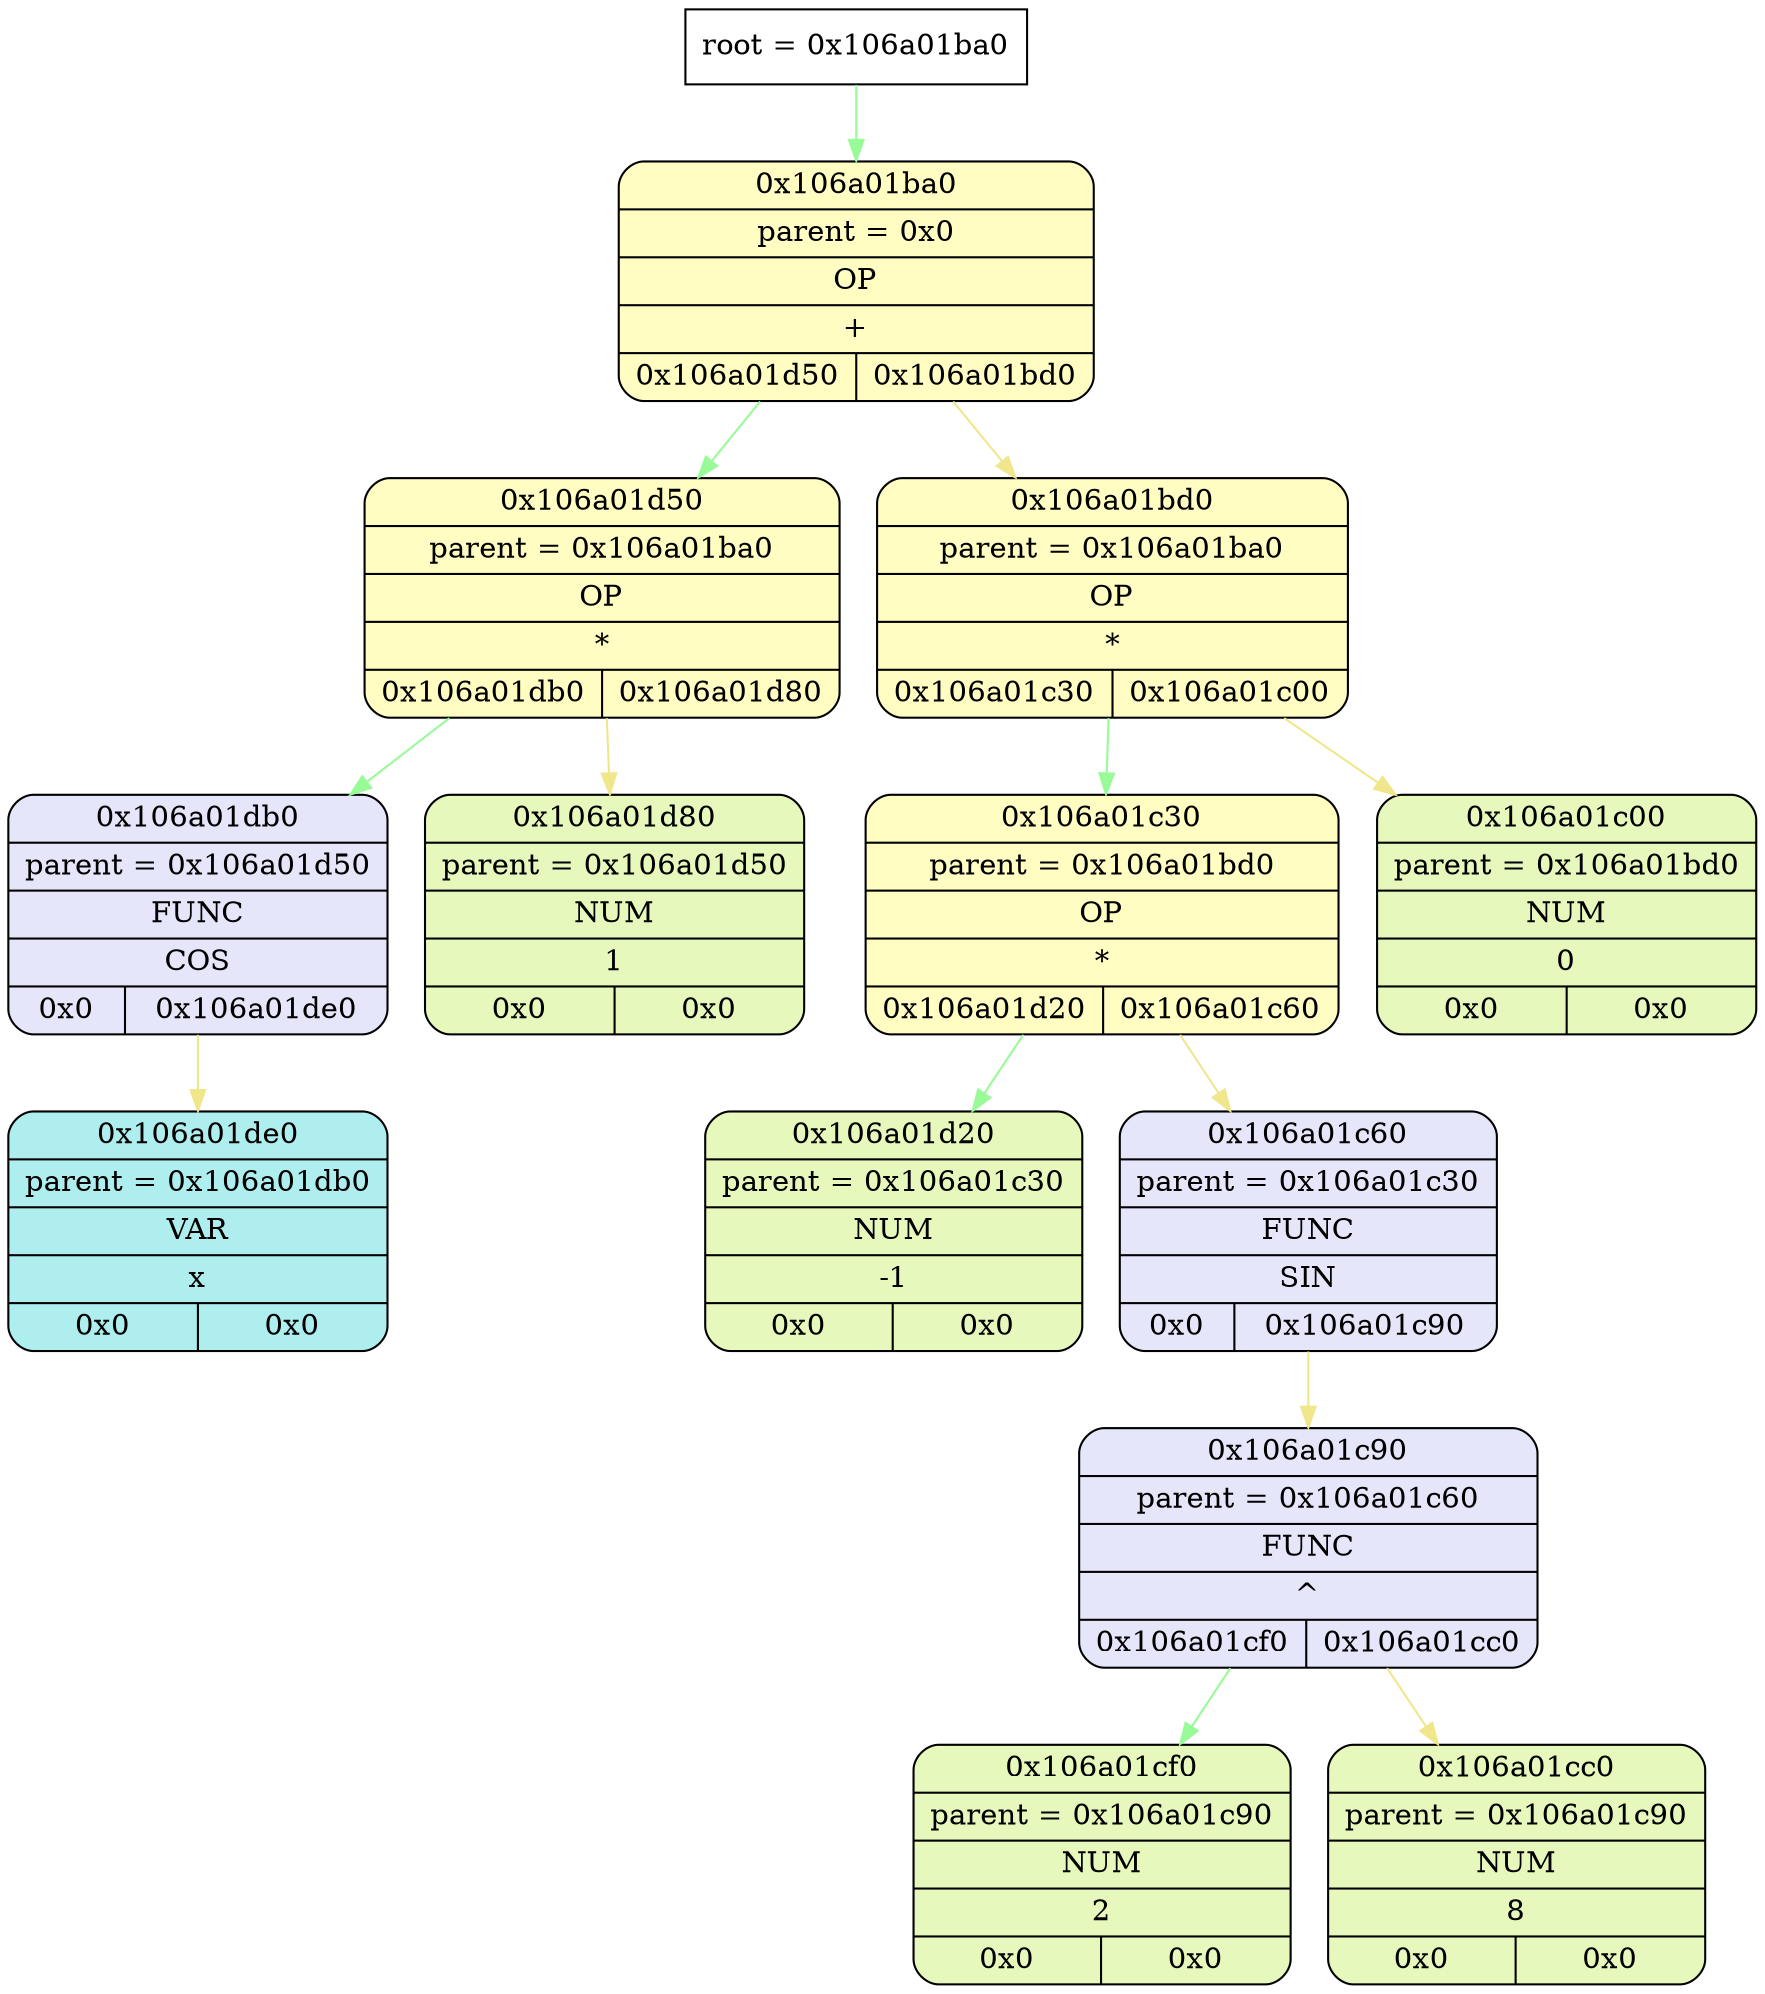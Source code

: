 digraph
{
    node_info[shape = record, label = "{root = 0x106a01ba0}"];

    node_info->node_0x106a01ba0 [color = "#98FB98"];
    node_0x106a01ba0[shape = Mrecord, label = "{{0x106a01ba0} | {parent =  0x0} | {OP} | {+} | {0x106a01d50 | 0x106a01bd0}}",
                style="filled", fillcolor="#FFFDC2"];
    node_0x106a01d50[shape = Mrecord, label = "{{0x106a01d50} | {parent =  0x106a01ba0} | {OP} | {*} | {0x106a01db0 | 0x106a01d80}}",
                style="filled", fillcolor="#FFFDC2"];
    node_0x106a01db0[shape = Mrecord, label = "{{0x106a01db0} | {parent =  0x106a01d50} | {FUNC} | {COS} | {0x0 | 0x106a01de0}}",
                style="filled", fillcolor="#E6E6FA"];
    node_0x106a01de0[shape = Mrecord, label = "{{0x106a01de0} | {parent =  0x106a01db0} | {VAR} | {x} | {0x0 | 0x0}}",
                style="filled", fillcolor="#AFEEEE"];
    node_0x106a01d80[shape = Mrecord, label = "{{0x106a01d80} | {parent =  0x106a01d50} | {NUM} | {1} | {0x0 | 0x0}}",
                style="filled", fillcolor="#E7F8BC"];
    node_0x106a01bd0[shape = Mrecord, label = "{{0x106a01bd0} | {parent =  0x106a01ba0} | {OP} | {*} | {0x106a01c30 | 0x106a01c00}}",
                style="filled", fillcolor="#FFFDC2"];
    node_0x106a01c30[shape = Mrecord, label = "{{0x106a01c30} | {parent =  0x106a01bd0} | {OP} | {*} | {0x106a01d20 | 0x106a01c60}}",
                style="filled", fillcolor="#FFFDC2"];
    node_0x106a01d20[shape = Mrecord, label = "{{0x106a01d20} | {parent =  0x106a01c30} | {NUM} | {-1} | {0x0 | 0x0}}",
                style="filled", fillcolor="#E7F8BC"];
    node_0x106a01c60[shape = Mrecord, label = "{{0x106a01c60} | {parent =  0x106a01c30} | {FUNC} | {SIN} | {0x0 | 0x106a01c90}}",
                style="filled", fillcolor="#E6E6FA"];
    node_0x106a01c90[shape = Mrecord, label = "{{0x106a01c90} | {parent =  0x106a01c60} | {FUNC} | {^} | {0x106a01cf0 | 0x106a01cc0}}",
                style="filled", fillcolor="#E6E6FA"];
    node_0x106a01cf0[shape = Mrecord, label = "{{0x106a01cf0} | {parent =  0x106a01c90} | {NUM} | {2} | {0x0 | 0x0}}",
                style="filled", fillcolor="#E7F8BC"];
    node_0x106a01cc0[shape = Mrecord, label = "{{0x106a01cc0} | {parent =  0x106a01c90} | {NUM} | {8} | {0x0 | 0x0}}",
                style="filled", fillcolor="#E7F8BC"];
    node_0x106a01c00[shape = Mrecord, label = "{{0x106a01c00} | {parent =  0x106a01bd0} | {NUM} | {0} | {0x0 | 0x0}}",
                style="filled", fillcolor="#E7F8BC"];
    node_0x106a01ba0->node_0x106a01d50 [color = "#98FB98"];
    node_0x106a01d50->node_0x106a01db0 [color = "#98FB98"];
    node_0x106a01db0->node_0x106a01de0 [color = "#F0E68C"];
    node_0x106a01d50->node_0x106a01d80 [color = "#F0E68C"];
    node_0x106a01ba0->node_0x106a01bd0 [color = "#F0E68C"];
    node_0x106a01bd0->node_0x106a01c30 [color = "#98FB98"];
    node_0x106a01c30->node_0x106a01d20 [color = "#98FB98"];
    node_0x106a01c30->node_0x106a01c60 [color = "#F0E68C"];
    node_0x106a01c60->node_0x106a01c90 [color = "#F0E68C"];
    node_0x106a01c90->node_0x106a01cf0 [color = "#98FB98"];
    node_0x106a01c90->node_0x106a01cc0 [color = "#F0E68C"];
    node_0x106a01bd0->node_0x106a01c00 [color = "#F0E68C"];
}